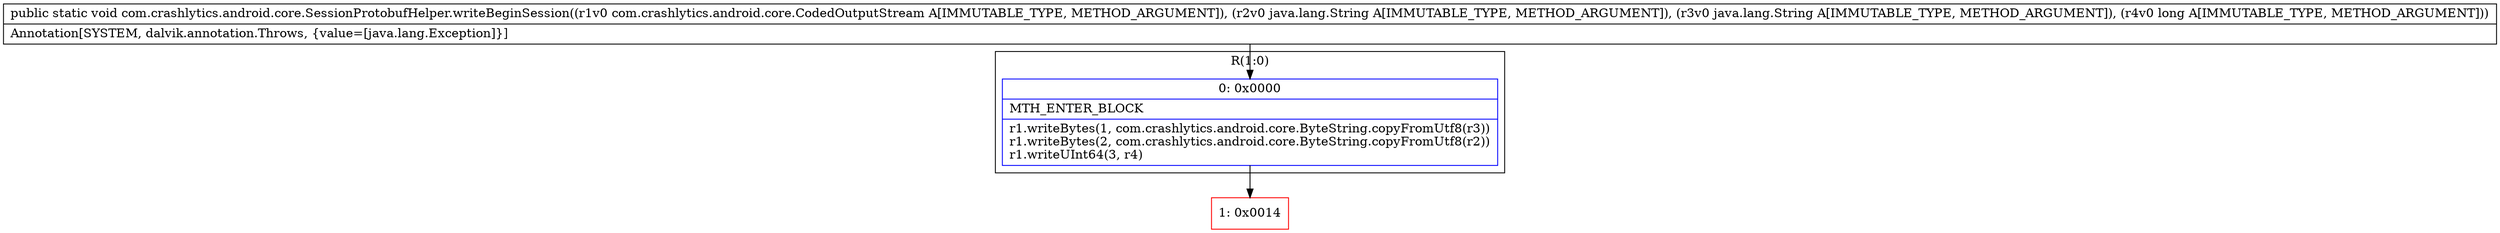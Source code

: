digraph "CFG forcom.crashlytics.android.core.SessionProtobufHelper.writeBeginSession(Lcom\/crashlytics\/android\/core\/CodedOutputStream;Ljava\/lang\/String;Ljava\/lang\/String;J)V" {
subgraph cluster_Region_656749536 {
label = "R(1:0)";
node [shape=record,color=blue];
Node_0 [shape=record,label="{0\:\ 0x0000|MTH_ENTER_BLOCK\l|r1.writeBytes(1, com.crashlytics.android.core.ByteString.copyFromUtf8(r3))\lr1.writeBytes(2, com.crashlytics.android.core.ByteString.copyFromUtf8(r2))\lr1.writeUInt64(3, r4)\l}"];
}
Node_1 [shape=record,color=red,label="{1\:\ 0x0014}"];
MethodNode[shape=record,label="{public static void com.crashlytics.android.core.SessionProtobufHelper.writeBeginSession((r1v0 com.crashlytics.android.core.CodedOutputStream A[IMMUTABLE_TYPE, METHOD_ARGUMENT]), (r2v0 java.lang.String A[IMMUTABLE_TYPE, METHOD_ARGUMENT]), (r3v0 java.lang.String A[IMMUTABLE_TYPE, METHOD_ARGUMENT]), (r4v0 long A[IMMUTABLE_TYPE, METHOD_ARGUMENT]))  | Annotation[SYSTEM, dalvik.annotation.Throws, \{value=[java.lang.Exception]\}]\l}"];
MethodNode -> Node_0;
Node_0 -> Node_1;
}

